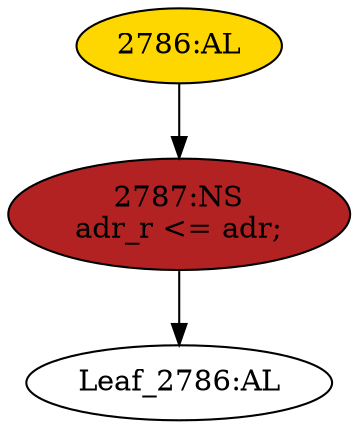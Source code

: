 strict digraph "" {
	node [label="\N"];
	"Leaf_2786:AL"	 [def_var="['adr_r']",
		label="Leaf_2786:AL"];
	"2787:NS"	 [ast="<pyverilog.vparser.ast.NonblockingSubstitution object at 0x7f13b55426d0>",
		fillcolor=firebrick,
		label="2787:NS
adr_r <= adr;",
		statements="[<pyverilog.vparser.ast.NonblockingSubstitution object at 0x7f13b55426d0>]",
		style=filled,
		typ=NonblockingSubstitution];
	"2787:NS" -> "Leaf_2786:AL"	 [cond="[]",
		lineno=None];
	"2786:AL"	 [ast="<pyverilog.vparser.ast.Always object at 0x7f13b5542810>",
		clk_sens=True,
		fillcolor=gold,
		label="2786:AL",
		sens="['clk']",
		statements="[]",
		style=filled,
		typ=Always,
		use_var="['adr']"];
	"2786:AL" -> "2787:NS"	 [cond="[]",
		lineno=None];
}
